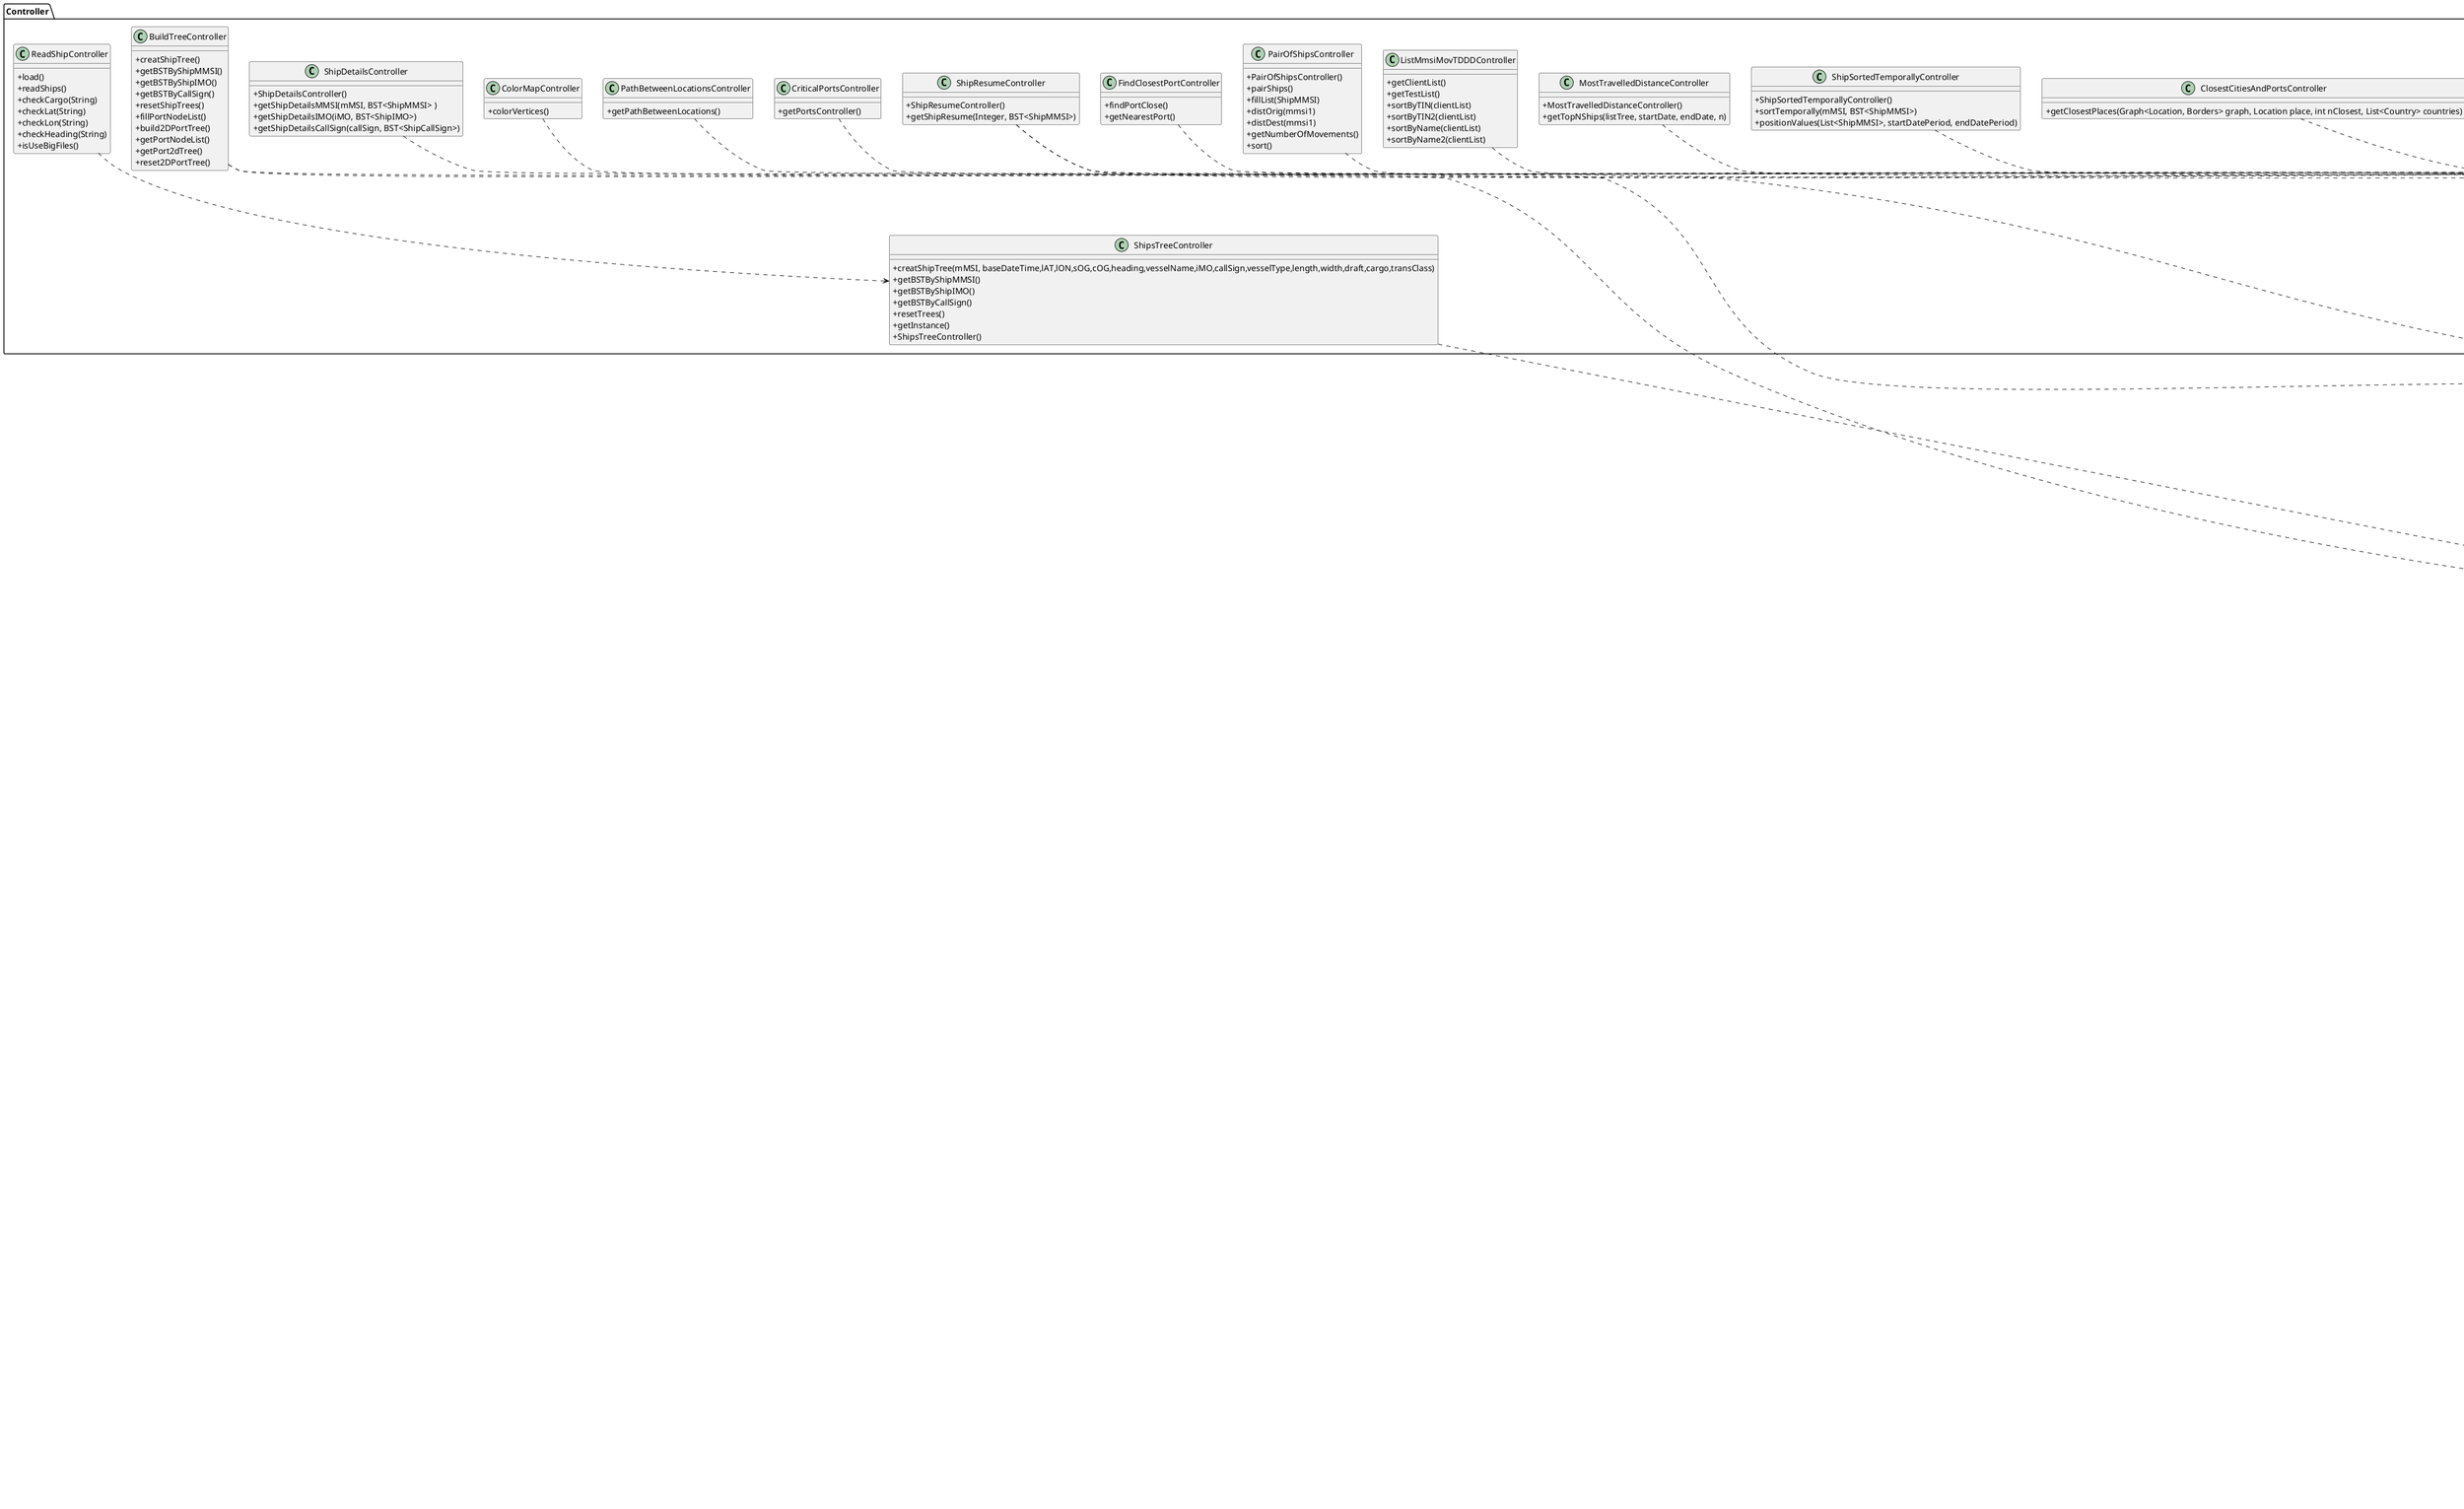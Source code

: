 @startuml
skinparam classAttributeIconSize 0


package Controller{
class CriticalPortsController {
+getPortsController()
}
class PathBetweenLocationsController {
+getPathBetweenLocations()
}
class ClosestCitiesAndPortsController {
+getClosestPlaces(Graph<Location, Borders> graph, Location place, int nClosest, List<Country> countries)
}
class BuildMatrixGraphController{
+loadGraph()
+addCapital()
+addCapitalConnections()
+addPorts()
+addPortsConnections()
+addConnectionsBetweenCapitalAndPort()
+loadDataFromDb()
+getInstance()
}
class MostTravelledDistanceController{
+MostTravelledDistanceController()
+getTopNShips(listTree, startDate, endDate, n)
}
Class ShipResumeController {
+ShipResumeController()
+getShipResume(Integer, BST<ShipMMSI>)
}
class ShipSortedTemporallyController{
+ShipSortedTemporallyController()
+sortTemporally(mMSI, BST<ShipMMSI>)
+positionValues(List<ShipMMSI>, startDatePeriod, endDatePeriod)
}
class ShipDetailsController {
+ShipDetailsController()
+getShipDetailsMMSI(mMSI, BST<ShipMMSI> )
+getShipDetailsIMO(iMO, BST<ShipIMO>)
+getShipDetailsCallSign(callSign, BST<ShipCallSign>)
}
class ListMmsiMovTDDDController {
+getClientList()
+getTestList()
+sortByTIN(clientList)
+sortByTIN2(clientList)
+sortByName(clientList)
+sortByName2(clientList)
}
class PairOfShipsController {
+PairOfShipsController()
+pairShips()
+fillList(ShipMMSI)
+distOrig(mmsi1)
+distDest(mmsi1)
+getNumberOfMovements()
+sort()
}
Class ReadShipController {
+load()
+readShips()
+checkCargo(String)
+checkLat(String)
+checkLon(String)
+checkHeading(String)
+isUseBigFiles()
}
class ShipsTreeController {
+creatShipTree(mMSI, baseDateTime,lAT,lON,sOG,cOG,heading,vesselName,iMO,callSign,vesselType,length,width,draft,cargo,transClass)
+getBSTByShipMMSI()
+getBSTByShipIMO()
+getBSTByCallSign()
+resetTrees()
+getInstance()
+ShipsTreeController()

}
class BuildTreeController{
+creatShipTree()
+getBSTByShipMMSI()
+getBSTByShipIMO()
+getBSTByCallSign()
+resetShipTrees()
+fillPortNodeList()
+build2DPortTree()
+getPortNodeList()
+getPort2dTree()
+reset2DPortTree()
}
class FindClosestPortController{
+findPortClose()
+getNearestPort()
}
class ColorMapController{
+colorVertices()
}
}


package Domain {
class CriticalPorts{
+getPortsCriticality()
}
class PathBetweenLocations {
+maritimePath()
+shortestPathIntermediaryPoints()
+sizeWithIntermediaryPoints()
+permutations()
+finalShortestPath()
+landPath()
}
class MostTravelledDistance{
+getTopNShips(listTree, startDate, endDate, n)
+containShip(list, mMSI)
+checkDate(firstDate, lastDate, testDate)
+sameMMSIList(list, mMSI)
}
 class ShipResume {
    +getShipResume( mMSI, BST<ShipMMSI> )
    +getBaseDateTimeInicial(List<ShipMMSI>)
    +getBaseDateTimeFinal(List<ShipMMSI> )
    +getTotalMovementTime(List<ShipMMSI>)
    +getTotalNumberOfMovements(List<ShipMMSI>)
    +getMaxSOG(List<ShipMMSI>)
    +getMeanSOG(List<ShipMMSI> )
    +getMeanCOG(List<ShipMMSI> )
    +getMaxCOG(List<ShipMMSI>)
    +containShip( mMSI, List<Map.Entry<ShipMMSI, Double>> )
    +getDepartureLatitude(List<ShipMMSI>)
    + getDepartureLongitude(List<ShipMMSI> )
    +getArrivalLatitude(List<ShipMMSI> )
    +getArrivalLongitude(List<ShipMMSI> )
    +getTravelDistance(List<ShipMMSI> )
    +getDeltaDistance(List<ShipMMSI> )
}
class ShipDetails{
+getShipDetailsMMSI(mMSI, BST<ShipMMSI>)
+getShipDetailsIMO(iMO, BST<ShipIMO>)
+getShipDetailsCallSign(callSign, BST<ShipCallSign>)
+checkCallSign(callSign)
+checkMMSI(mMSI)
+checkIMO(iMO)

}

class PositionalMMessage{
 -mMSI
 -vesselType
 -date
 -lat
 -lon
 -sog
 -cog

 +getMMSI()
 +getVesselType()
 +getBaseDateTime()
 +getLat()
 +getLon()
 +getSOG()
 +getCOG()
 +toString()
}
class ShipSortedTemporally{
+sortTemporally(mMSI, BST<ShipMMSI>)
+positionValues(List<ShipMMSI>, startDatePeriod, endDatePeriod)
+checkDate(firstDate, lastDate, testDate)
}
class ShipMMSI{
+ShipMMSI()
+ShipMMSI(ship)
+ShipMMSI(List<Map.Entry<String, ShipMMSI>>)
+getMapList()
+compareTo(ShipMMSI)
+toString()
}

class PairOfShips{
+PairShips(BST <ShipsMMSI>)
+fillList(ShipMMSI, List<ShipMMSI>)
+distOrig(mMSI1, List<ShipMMSI>, mMSI2)
+distDest(mMSI1, List<ShipMMSI>, mMSI2)
+getNumberOfMovements(List<ShipMMSI>, mMSI)
+sort(List<ShipAtrib>)
}

class ShipAtrib{

-mMSI
-mMSI1
-distOrig
-distDest
-numberOfMovements
-numberOfMovements1
-travelDistance
-travelDistance1
-travelDistanceDiference

+getMMSI()
+getmMSI1()
+getdistOrig()
+getdistDest()
+getnumberOfMovements()
+getnumberOfMovements1()
+gettravelDistance()
+gettravelDistance1()
+gettravelDistanceDiference()
+ShipAtrib(mMSI,mMSI1,distOrig,distDest,numberOfMovements,numberOfMovements1,travelDistance,travelDistance1,travelDistanceDiference)
}

class Ship {
  - mMSI
  -baseDateTime
  -lati
  -long
  -sog
  -cog
  -heading
  -vesselName
  -iMO
  -callSign
  -vesselType
  -length
  -width
  -draft
  -cargo
  -transcieverClass

  +getMMSI()
  +getBaseDateTime()
  +getLati()
  +getLong()
  +getSOG()
  +getCOG()
  +getHeading()
  +getVesselType()
  +getLenght()
  +getWidth()
  +getDraft()
  +getCargo()
  +getTranscieverClass()
  +setMMSI(mMSI)
  +setBaseDateTime(baseDateTime)
  +setLati(lati)
  +setLong(long)
  +setSOG(sog)
  +setCOG(cog)
  +setHeading(heading)
  +setVesselType(vesselType)
  +setLenght(lenght)
  +setWidth(width)
  +setDraft(draft)
  +setCargo(cargo)
  +setTranscieverClass(transcieverClass)
  +Ship()
}


  class ShipResume {
    +getShipResume( mMSI, BST<ShipMMSI> )
    +getBaseDateTimeInicial(List<ShipMMSI>)
    +getBaseDateTimeFinal(List<ShipMMSI> )
    +getTotalMovementTime(List<ShipMMSI>)
    +getTotalNumberOfMovements(List<ShipMMSI>)
    +getMaxSOG(List<ShipMMSI>)
    +getMeanSOG(List<ShipMMSI> )
    +getMeanCOG(List<ShipMMSI> )
    +getMaxCOG(List<ShipMMSI>)
    +containShip( mMSI, List<Map.Entry<ShipMMSI, Double>> )
    +getDepartureLatitude(List<ShipMMSI>)
    + getDepartureLongitude(List<ShipMMSI> )
    +getArrivalLatitude(List<ShipMMSI> )
    +getArrivalLongitude(List<ShipMMSI> )
    +getTravelDistance(List<ShipMMSI> )
    +getDeltaDistance(List<ShipMMSI> )
}

 class ListMmsiMovTDDD {
    -ship
    -numMovements
    -travelledDist
    -deltaDist
    +allShips(BST<ShipMMSI>)
    +shipMmsiMovTDDD((List<ShipMMSI>, ShipMMSI)
    +sameMMSIList(List<ShipMMSI>, mMSI)
    +containShip(List<ShipAtrib>, mMSI)
    +listDescTravDist(List<ShipMMTDDD>)
    +listAsceTravDist(List<ShipMMTDDD>)
    +listDescDelDist(List<ShipMMTDDD>)
    +listAsceDelDist(List<ShipMMTDDD>)
}
class ShipTreeCreate{
- BST<ShipMMSI>
-BST<ShipIMO>
-BST<ShipCallSign>
-List<Map.Entry<Integer, ShipMMSI>>
-List<Map.Entry<String, ShipIMO>>
-List<Map.Entry<String, ShipCallSign>>
+createShipMMSIMap(Ship)
+createShipIMOMap(Ship)
+createShipCallSignMap(Ship)
+creatShipTree(Ship )
+ShipTreeCreate()
+getTreeMMSI()
+getTreeIMO()
+getTreeCallSign()
+ resetTress()
}
class ShipCallSign{
+ShipCallSign(ship)
+ShipCallSign(List<Map.Entry<String, ShipCallSign>>)
+getMapList()
+compareTo(ShipCallSign )
+toString()
}
class ShipIMO{
+ShipIMO(ship)
+ShipIMO(List<Map.Entry<String, ShipIMO>>)
+getMapList()
+compareTo(ShipIMO )
+toString()
}
class ShipTreeCreate{
+createShipMMSIMap()
+createShipCallSignMap()
+createShipIMOMap()
+creatShipTree()
+ShipTreeCreate()
+getTreeMMSI()
+getTreeIMO()
+getTreeCallSign()
+resetTress()
}
class Port2DCreate{
+fillList()
+build2DPortTree()
+contains()
+getPort2dTree()
+getNodeList()
}
class FindClosestPort{
+findPortClose()
+getNearestPort()
}
class ClosestCitiesAndPorts{
+getClosestPlaces(Graph<Location, Borders> graph, Location place, int nClosest, List<Country> countries)
+belongsToContinent(List<Country> continents, String continent, Location location)
}
class ClosestPlacesSystem{
+outPutResume(String resume)
}
class GraphMatrixCreate{
+addCapitalVertex()
+addCapitalConnections()
+addConnectionsBetweenCapitalAndPort()
+getClosestPort()
+getLocationMap()
+getLocationByCountry()
+getLocationPosition()
+calculateDistance()
}
class ColorMap{
+colorVertices()
+inNeighbourhoodOf()
+nextColor()
}
class ColorMapOutput{
+outPutColoredMap()
}
}

package Utils{
class ShipSortedTemporallyOutput{
+outputShipSorted(List<PositionalMessage> positionsList)
}
class ShipDetailsOutput{
+output(String details)
}
class ShipResumeOutput{
+outputResume(String resume)
}
class ListMMTDDDOutput{
outputList(List<ShipAtrib>)
}

class TopNShipsOutput{
+outputTopNships(list)
}
class PairOfShipsOutput{
+outputPair(list)
}
}

package Graph{
class CommonGraph{
-numVerts
-numEdges
-isDirected
-vertices
+CommonGraph()
+isDirected()
+numVertices()
+vertices()
+ValidVertex()
+key()
+numEdges()
+copy()
}
class Graph{
+removeVertex()
+numVertices()
}
class Edge{
+getWeight()
}
class Algorithms{
+minDistGraph()
+shortestPaths()
}
}
PairOfShipsController..>PairOfShips
PairOfShips..>ShipMMSI
PairOfShips..>ShipAtrib
PairOfShips..>ShipResume
ListMmsiMovTDDDController..> ListMmsiMovTDDD
ShipAtrib..>ShipMMSI
ListMmsiMovTDDD..>ShipAtrib
ListMmsiMovTDDD..>ShipResume
ShipMMSI..>Ship
ReadShipController ..> ShipsTreeController
ShipsTreeController ..> ShipTreeCreate
ShipTreeCreate..> ShipCallSign
ShipTreeCreate..> ShipIMO
ShipTreeCreate..> ShipMMSI
ShipTreeCreate..> Ship
ShipSortedTemporallyController..> ShipSortedTemporally
PositionalMMessage..>Ship
PositionalMMessage..>ShipMMSI
ShipSortedTemporally..>PositionalMMessage
ShipSortedTemporally..>ShipSortedTemporallyOutput
ShipMMSI..>Ship
ShipDetailsController ..> ShipDetails
ShipDetails..> ShipCallSign
ShipDetails..> ShipIMO
ShipDetails..> ShipMMSI
ShipDetails..> Ship
ShipDetails ..> ShipDetailsOutput
ShipResumeController..>Ship
ShipResumeController..>ShipResume
ShipResume..> ShipResumeOutput
ListMmsiMovTDDD..>ListMMTDDDOutput
MostTravelledDistanceController..> MostTravelledDistance
MostTravelledDistance..>Ship
MostTravelledDistance..>ShipMMSI
MostTravelledDistance..> ShipResume
MostTravelledDistance..>TopNShipsOutput
PairOfShips..> PairOfShipsOutput
BuildTreeController..> ShipTreeCreate
BuildTreeController..> Port2DCreate
FindClosestPortController..>FindClosestPort
ClosestCitiesAndPortsController ..> ClosestCitiesAndPorts
ClosestCitiesAndPorts..> ClosestPlacesSystem
BuildMatrixGraphController..> GraphMatrixCreate
GraphMatrixCreate..> CommonGraph
ColorMapController..> ColorMap
ColorMap..> ColorMapOutput
PathBetweenLocationsController..> PathBetweenLocations
PathBetweenLocations..> Graph
PathBetweenLocations..> Edge
PathBetweenLocations..> Algorithms
CriticalPortsController..>CriticalPorts
CriticalPorts..>Algorithms
@enduml
